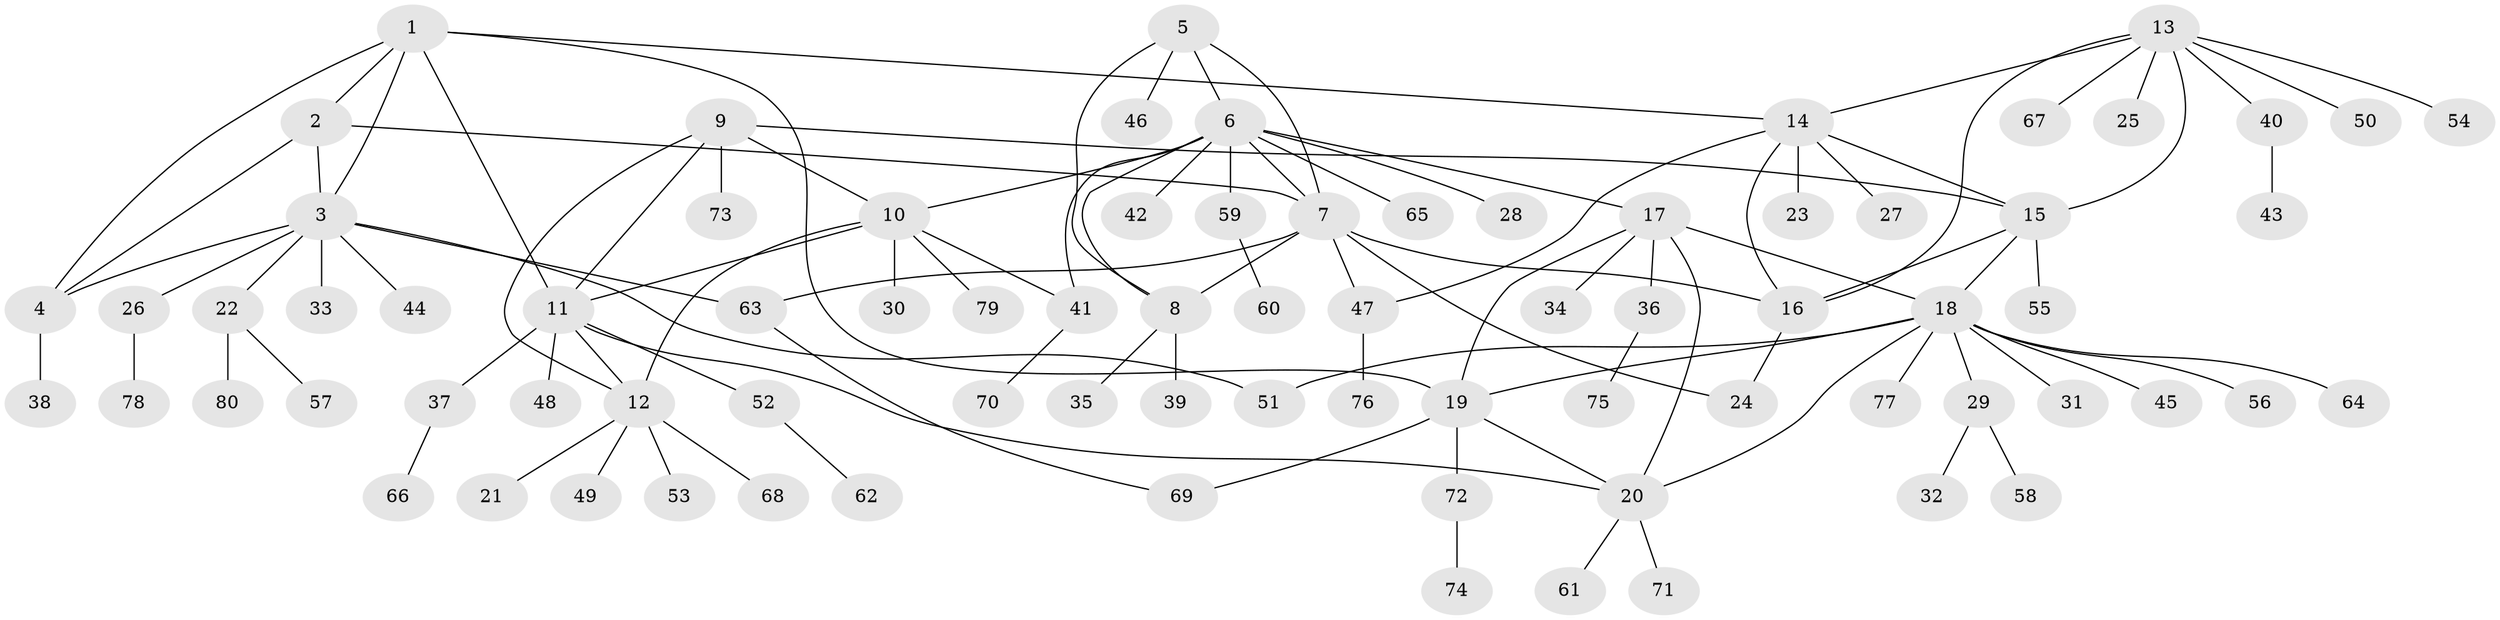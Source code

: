 // Generated by graph-tools (version 1.1) at 2025/37/03/09/25 02:37:36]
// undirected, 80 vertices, 106 edges
graph export_dot {
graph [start="1"]
  node [color=gray90,style=filled];
  1;
  2;
  3;
  4;
  5;
  6;
  7;
  8;
  9;
  10;
  11;
  12;
  13;
  14;
  15;
  16;
  17;
  18;
  19;
  20;
  21;
  22;
  23;
  24;
  25;
  26;
  27;
  28;
  29;
  30;
  31;
  32;
  33;
  34;
  35;
  36;
  37;
  38;
  39;
  40;
  41;
  42;
  43;
  44;
  45;
  46;
  47;
  48;
  49;
  50;
  51;
  52;
  53;
  54;
  55;
  56;
  57;
  58;
  59;
  60;
  61;
  62;
  63;
  64;
  65;
  66;
  67;
  68;
  69;
  70;
  71;
  72;
  73;
  74;
  75;
  76;
  77;
  78;
  79;
  80;
  1 -- 2;
  1 -- 3;
  1 -- 4;
  1 -- 11;
  1 -- 14;
  1 -- 19;
  2 -- 3;
  2 -- 4;
  2 -- 7;
  3 -- 4;
  3 -- 22;
  3 -- 26;
  3 -- 33;
  3 -- 44;
  3 -- 51;
  3 -- 63;
  4 -- 38;
  5 -- 6;
  5 -- 7;
  5 -- 8;
  5 -- 46;
  6 -- 7;
  6 -- 8;
  6 -- 10;
  6 -- 17;
  6 -- 28;
  6 -- 41;
  6 -- 42;
  6 -- 59;
  6 -- 65;
  7 -- 8;
  7 -- 16;
  7 -- 24;
  7 -- 47;
  7 -- 63;
  8 -- 35;
  8 -- 39;
  9 -- 10;
  9 -- 11;
  9 -- 12;
  9 -- 15;
  9 -- 73;
  10 -- 11;
  10 -- 12;
  10 -- 30;
  10 -- 41;
  10 -- 79;
  11 -- 12;
  11 -- 20;
  11 -- 37;
  11 -- 48;
  11 -- 52;
  12 -- 21;
  12 -- 49;
  12 -- 53;
  12 -- 68;
  13 -- 14;
  13 -- 15;
  13 -- 16;
  13 -- 25;
  13 -- 40;
  13 -- 50;
  13 -- 54;
  13 -- 67;
  14 -- 15;
  14 -- 16;
  14 -- 23;
  14 -- 27;
  14 -- 47;
  15 -- 16;
  15 -- 18;
  15 -- 55;
  16 -- 24;
  17 -- 18;
  17 -- 19;
  17 -- 20;
  17 -- 34;
  17 -- 36;
  18 -- 19;
  18 -- 20;
  18 -- 29;
  18 -- 31;
  18 -- 45;
  18 -- 51;
  18 -- 56;
  18 -- 64;
  18 -- 77;
  19 -- 20;
  19 -- 69;
  19 -- 72;
  20 -- 61;
  20 -- 71;
  22 -- 57;
  22 -- 80;
  26 -- 78;
  29 -- 32;
  29 -- 58;
  36 -- 75;
  37 -- 66;
  40 -- 43;
  41 -- 70;
  47 -- 76;
  52 -- 62;
  59 -- 60;
  63 -- 69;
  72 -- 74;
}
